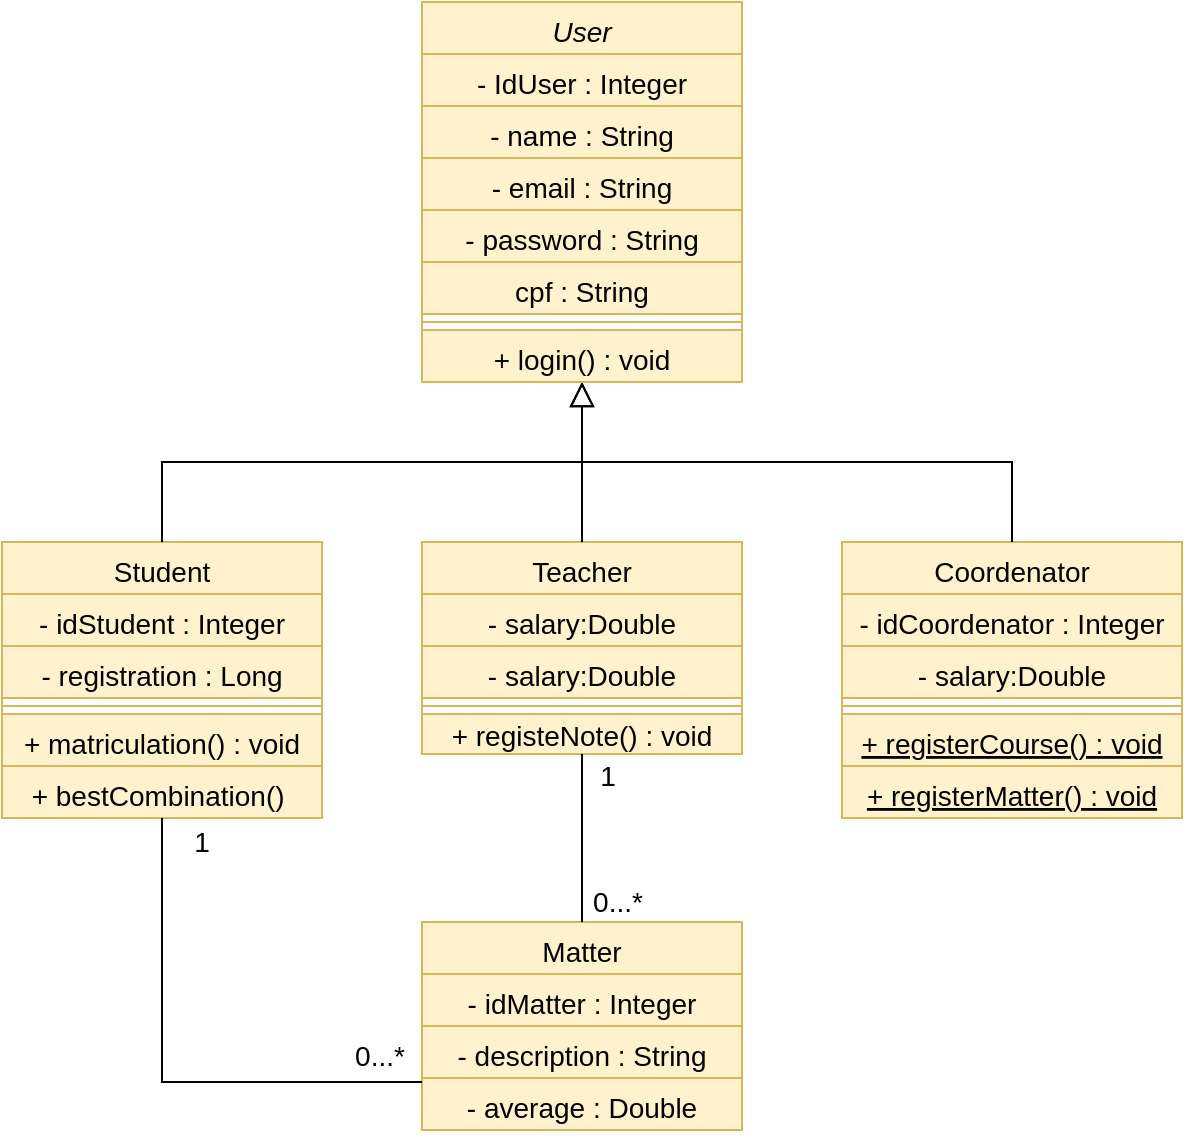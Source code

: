 <mxfile version="13.7.5" type="device"><diagram id="C5RBs43oDa-KdzZeNtuy" name="Page-1"><mxGraphModel dx="868" dy="433" grid="1" gridSize="10" guides="1" tooltips="1" connect="1" arrows="1" fold="1" page="1" pageScale="1" pageWidth="827" pageHeight="1169" math="0" shadow="0"><root><mxCell id="WIyWlLk6GJQsqaUBKTNV-0"/><mxCell id="WIyWlLk6GJQsqaUBKTNV-1" parent="WIyWlLk6GJQsqaUBKTNV-0"/><mxCell id="zkfFHV4jXpPFQw0GAbJ--6" value="Student" style="swimlane;fontStyle=0;align=center;verticalAlign=top;childLayout=stackLayout;horizontal=1;startSize=26;horizontalStack=0;resizeParent=1;resizeLast=0;collapsible=1;marginBottom=0;rounded=0;shadow=0;strokeWidth=1;fillColor=#fff2cc;strokeColor=#d6b656;fontFamily=Helvetica;labelBorderColor=none;labelBackgroundColor=none;fontSize=14;" parent="WIyWlLk6GJQsqaUBKTNV-1" vertex="1"><mxGeometry x="120" y="360" width="160" height="138" as="geometry"><mxRectangle x="130" y="380" width="160" height="26" as="alternateBounds"/></mxGeometry></mxCell><mxCell id="zkfFHV4jXpPFQw0GAbJ--7" value="- idStudent : Integer&#10;" style="text;align=center;verticalAlign=top;spacingLeft=4;spacingRight=4;overflow=hidden;rotatable=0;points=[[0,0.5],[1,0.5]];portConstraint=eastwest;fillColor=#fff2cc;strokeColor=#d6b656;fontFamily=Helvetica;labelBorderColor=none;labelBackgroundColor=none;fontSize=14;" parent="zkfFHV4jXpPFQw0GAbJ--6" vertex="1"><mxGeometry y="26" width="160" height="26" as="geometry"/></mxCell><mxCell id="FfQc3f6aZquQPbfc-HC9-44" value="- registration : Long&#10;" style="text;align=center;verticalAlign=top;spacingLeft=4;spacingRight=4;overflow=hidden;rotatable=0;points=[[0,0.5],[1,0.5]];portConstraint=eastwest;fillColor=#fff2cc;strokeColor=#d6b656;fontFamily=Helvetica;labelBorderColor=none;labelBackgroundColor=none;fontSize=14;" parent="zkfFHV4jXpPFQw0GAbJ--6" vertex="1"><mxGeometry y="52" width="160" height="26" as="geometry"/></mxCell><mxCell id="zkfFHV4jXpPFQw0GAbJ--9" value="" style="line;strokeWidth=1;align=center;verticalAlign=middle;spacingTop=-1;spacingLeft=3;spacingRight=3;rotatable=0;labelPosition=right;points=[];portConstraint=eastwest;fillColor=#fff2cc;strokeColor=#d6b656;fontFamily=Helvetica;labelBorderColor=none;labelBackgroundColor=none;fontSize=14;" parent="zkfFHV4jXpPFQw0GAbJ--6" vertex="1"><mxGeometry y="78" width="160" height="8" as="geometry"/></mxCell><mxCell id="zkfFHV4jXpPFQw0GAbJ--10" value="+ matriculation() : void" style="text;align=center;verticalAlign=top;spacingLeft=4;spacingRight=4;overflow=hidden;rotatable=0;points=[[0,0.5],[1,0.5]];portConstraint=eastwest;fontStyle=0;fillColor=#fff2cc;strokeColor=#d6b656;fontFamily=Helvetica;labelBorderColor=none;labelBackgroundColor=none;fontSize=14;" parent="zkfFHV4jXpPFQw0GAbJ--6" vertex="1"><mxGeometry y="86" width="160" height="26" as="geometry"/></mxCell><mxCell id="zkfFHV4jXpPFQw0GAbJ--11" value="+ bestCombination() " style="text;align=center;verticalAlign=top;spacingLeft=4;spacingRight=4;overflow=hidden;rotatable=0;points=[[0,0.5],[1,0.5]];portConstraint=eastwest;fillColor=#fff2cc;strokeColor=#d6b656;fontFamily=Helvetica;labelBorderColor=none;labelBackgroundColor=none;fontSize=14;" parent="zkfFHV4jXpPFQw0GAbJ--6" vertex="1"><mxGeometry y="112" width="160" height="26" as="geometry"/></mxCell><mxCell id="zkfFHV4jXpPFQw0GAbJ--12" value="" style="endArrow=block;endSize=10;endFill=0;shadow=0;strokeWidth=1;rounded=0;edgeStyle=elbowEdgeStyle;elbow=vertical;align=center;fillColor=#fff2cc;fontFamily=Helvetica;labelBorderColor=none;labelBackgroundColor=none;fontSize=14;" parent="WIyWlLk6GJQsqaUBKTNV-1" source="zkfFHV4jXpPFQw0GAbJ--6" target="zkfFHV4jXpPFQw0GAbJ--0" edge="1"><mxGeometry width="160" relative="1" as="geometry"><mxPoint x="200" y="203" as="sourcePoint"/><mxPoint x="200" y="203" as="targetPoint"/></mxGeometry></mxCell><mxCell id="zkfFHV4jXpPFQw0GAbJ--13" value="Teacher" style="swimlane;fontStyle=0;align=center;verticalAlign=top;childLayout=stackLayout;horizontal=1;startSize=26;horizontalStack=0;resizeParent=1;resizeLast=0;collapsible=1;marginBottom=0;rounded=0;shadow=0;strokeWidth=1;fillColor=#fff2cc;strokeColor=#d6b656;fontFamily=Helvetica;labelBorderColor=none;labelBackgroundColor=none;fontSize=14;" parent="WIyWlLk6GJQsqaUBKTNV-1" vertex="1"><mxGeometry x="330" y="360" width="160" height="106" as="geometry"><mxRectangle x="340" y="380" width="170" height="26" as="alternateBounds"/></mxGeometry></mxCell><mxCell id="zkfFHV4jXpPFQw0GAbJ--14" value="- salary:Double" style="text;align=center;verticalAlign=top;spacingLeft=4;spacingRight=4;overflow=hidden;rotatable=0;points=[[0,0.5],[1,0.5]];portConstraint=eastwest;fillColor=#fff2cc;strokeColor=#d6b656;fontFamily=Helvetica;labelBorderColor=none;labelBackgroundColor=none;fontSize=14;" parent="zkfFHV4jXpPFQw0GAbJ--13" vertex="1"><mxGeometry y="26" width="160" height="26" as="geometry"/></mxCell><mxCell id="FfQc3f6aZquQPbfc-HC9-54" value="- salary:Double" style="text;align=center;verticalAlign=top;spacingLeft=4;spacingRight=4;overflow=hidden;rotatable=0;points=[[0,0.5],[1,0.5]];portConstraint=eastwest;fillColor=#fff2cc;strokeColor=#d6b656;fontFamily=Helvetica;labelBorderColor=none;labelBackgroundColor=none;fontSize=14;" parent="zkfFHV4jXpPFQw0GAbJ--13" vertex="1"><mxGeometry y="52" width="160" height="26" as="geometry"/></mxCell><mxCell id="zkfFHV4jXpPFQw0GAbJ--15" value="" style="line;strokeWidth=1;align=center;verticalAlign=middle;spacingTop=-1;spacingLeft=3;spacingRight=3;rotatable=0;labelPosition=right;points=[];portConstraint=eastwest;fillColor=#fff2cc;strokeColor=#d6b656;fontFamily=Helvetica;labelBorderColor=none;labelBackgroundColor=none;fontSize=14;" parent="zkfFHV4jXpPFQw0GAbJ--13" vertex="1"><mxGeometry y="78" width="160" height="8" as="geometry"/></mxCell><mxCell id="FfQc3f6aZquQPbfc-HC9-24" value="+ registeNote() : void" style="text;align=center;verticalAlign=middle;resizable=0;points=[];autosize=1;fillColor=#fff2cc;strokeColor=#d6b656;fontFamily=Helvetica;labelBorderColor=none;labelBackgroundColor=none;fontSize=14;" parent="zkfFHV4jXpPFQw0GAbJ--13" vertex="1"><mxGeometry y="86" width="160" height="20" as="geometry"/></mxCell><mxCell id="zkfFHV4jXpPFQw0GAbJ--16" value="" style="endArrow=block;endSize=10;endFill=0;shadow=0;strokeWidth=1;rounded=0;edgeStyle=elbowEdgeStyle;elbow=vertical;align=center;fillColor=#fff2cc;fontFamily=Helvetica;labelBorderColor=none;labelBackgroundColor=none;fontSize=14;" parent="WIyWlLk6GJQsqaUBKTNV-1" source="zkfFHV4jXpPFQw0GAbJ--13" target="zkfFHV4jXpPFQw0GAbJ--0" edge="1"><mxGeometry width="160" relative="1" as="geometry"><mxPoint x="210" y="373" as="sourcePoint"/><mxPoint x="310" y="271" as="targetPoint"/></mxGeometry></mxCell><mxCell id="FfQc3f6aZquQPbfc-HC9-3" value="Coordenator" style="swimlane;fontStyle=0;align=center;verticalAlign=top;childLayout=stackLayout;horizontal=1;startSize=26;horizontalStack=0;resizeParent=1;resizeLast=0;collapsible=1;marginBottom=0;rounded=0;shadow=0;strokeWidth=1;fillColor=#fff2cc;strokeColor=#d6b656;fontFamily=Helvetica;labelBorderColor=none;labelBackgroundColor=none;fontSize=14;" parent="WIyWlLk6GJQsqaUBKTNV-1" vertex="1"><mxGeometry x="540" y="360" width="170" height="138" as="geometry"><mxRectangle x="130" y="380" width="160" height="26" as="alternateBounds"/></mxGeometry></mxCell><mxCell id="FfQc3f6aZquQPbfc-HC9-4" value="- idCoordenator : Integer" style="text;align=center;verticalAlign=top;spacingLeft=4;spacingRight=4;overflow=hidden;rotatable=0;points=[[0,0.5],[1,0.5]];portConstraint=eastwest;fillColor=#fff2cc;strokeColor=#d6b656;fontFamily=Helvetica;labelBorderColor=none;labelBackgroundColor=none;fontSize=14;" parent="FfQc3f6aZquQPbfc-HC9-3" vertex="1"><mxGeometry y="26" width="170" height="26" as="geometry"/></mxCell><mxCell id="FfQc3f6aZquQPbfc-HC9-20" value="- salary:Double" style="text;align=center;verticalAlign=top;spacingLeft=4;spacingRight=4;overflow=hidden;rotatable=0;points=[[0,0.5],[1,0.5]];portConstraint=eastwest;fillColor=#fff2cc;strokeColor=#d6b656;fontFamily=Helvetica;labelBorderColor=none;labelBackgroundColor=none;fontSize=14;" parent="FfQc3f6aZquQPbfc-HC9-3" vertex="1"><mxGeometry y="52" width="170" height="26" as="geometry"/></mxCell><mxCell id="FfQc3f6aZquQPbfc-HC9-6" value="" style="line;strokeWidth=1;align=center;verticalAlign=middle;spacingTop=-1;spacingLeft=3;spacingRight=3;rotatable=0;labelPosition=right;points=[];portConstraint=eastwest;fillColor=#fff2cc;strokeColor=#d6b656;fontFamily=Helvetica;labelBorderColor=none;labelBackgroundColor=none;fontSize=14;" parent="FfQc3f6aZquQPbfc-HC9-3" vertex="1"><mxGeometry y="78" width="170" height="8" as="geometry"/></mxCell><mxCell id="FfQc3f6aZquQPbfc-HC9-7" value="+ registerCourse() : void" style="text;align=center;verticalAlign=top;spacingLeft=4;spacingRight=4;overflow=hidden;rotatable=0;points=[[0,0.5],[1,0.5]];portConstraint=eastwest;fontStyle=4;fillColor=#fff2cc;strokeColor=#d6b656;fontFamily=Helvetica;labelBorderColor=none;labelBackgroundColor=none;fontSize=14;" parent="FfQc3f6aZquQPbfc-HC9-3" vertex="1"><mxGeometry y="86" width="170" height="26" as="geometry"/></mxCell><mxCell id="FfQc3f6aZquQPbfc-HC9-27" value="+ registerMatter() : void" style="text;align=center;verticalAlign=top;spacingLeft=4;spacingRight=4;overflow=hidden;rotatable=0;points=[[0,0.5],[1,0.5]];portConstraint=eastwest;fontStyle=4;fillColor=#fff2cc;strokeColor=#d6b656;fontFamily=Helvetica;labelBorderColor=none;labelBackgroundColor=none;fontSize=14;" parent="FfQc3f6aZquQPbfc-HC9-3" vertex="1"><mxGeometry y="112" width="170" height="26" as="geometry"/></mxCell><mxCell id="FfQc3f6aZquQPbfc-HC9-17" value="" style="endArrow=none;entryX=0.5;entryY=0;entryDx=0;entryDy=0;rounded=0;align=center;fillColor=#fff2cc;fontFamily=Helvetica;labelBorderColor=none;labelBackgroundColor=none;fontSize=14;" parent="WIyWlLk6GJQsqaUBKTNV-1" target="FfQc3f6aZquQPbfc-HC9-3" edge="1"><mxGeometry width="50" height="50" relative="1" as="geometry"><mxPoint x="410" y="320" as="sourcePoint"/><mxPoint x="560" y="290" as="targetPoint"/><Array as="points"><mxPoint x="470" y="320"/><mxPoint x="625" y="320"/></Array></mxGeometry></mxCell><mxCell id="zkfFHV4jXpPFQw0GAbJ--0" value="User" style="swimlane;fontStyle=2;align=center;verticalAlign=top;childLayout=stackLayout;horizontal=1;startSize=26;horizontalStack=0;resizeParent=1;resizeLast=0;collapsible=1;marginBottom=0;rounded=0;shadow=0;strokeWidth=1;fillColor=#fff2cc;strokeColor=#d6b656;fontFamily=Helvetica;labelBorderColor=none;labelBackgroundColor=none;fontSize=14;" parent="WIyWlLk6GJQsqaUBKTNV-1" vertex="1"><mxGeometry x="330" y="90" width="160" height="190" as="geometry"><mxRectangle x="230" y="140" width="160" height="26" as="alternateBounds"/></mxGeometry></mxCell><mxCell id="zkfFHV4jXpPFQw0GAbJ--1" value="- IdUser : Integer&#10;" style="text;align=center;verticalAlign=top;spacingLeft=4;spacingRight=4;overflow=hidden;rotatable=0;points=[[0,0.5],[1,0.5]];portConstraint=eastwest;fillColor=#fff2cc;strokeColor=#d6b656;fontFamily=Helvetica;labelBorderColor=none;labelBackgroundColor=none;fontSize=14;" parent="zkfFHV4jXpPFQw0GAbJ--0" vertex="1"><mxGeometry y="26" width="160" height="26" as="geometry"/></mxCell><mxCell id="zkfFHV4jXpPFQw0GAbJ--3" value="- name : String" style="text;align=center;verticalAlign=top;spacingLeft=4;spacingRight=4;overflow=hidden;rotatable=0;points=[[0,0.5],[1,0.5]];portConstraint=eastwest;rounded=0;shadow=0;fillColor=#fff2cc;strokeColor=#d6b656;fontFamily=Helvetica;labelBorderColor=none;labelBackgroundColor=none;fontSize=14;" parent="zkfFHV4jXpPFQw0GAbJ--0" vertex="1"><mxGeometry y="52" width="160" height="26" as="geometry"/></mxCell><mxCell id="FfQc3f6aZquQPbfc-HC9-19" value="- email : String&#10;&#10;" style="text;align=center;verticalAlign=top;spacingLeft=4;spacingRight=4;overflow=hidden;rotatable=0;points=[[0,0.5],[1,0.5]];portConstraint=eastwest;rounded=0;shadow=0;fillColor=#fff2cc;strokeColor=#d6b656;fontFamily=Helvetica;labelBorderColor=none;labelBackgroundColor=none;fontSize=14;" parent="zkfFHV4jXpPFQw0GAbJ--0" vertex="1"><mxGeometry y="78" width="160" height="26" as="geometry"/></mxCell><mxCell id="FfQc3f6aZquQPbfc-HC9-0" value="- password : String&#10;&#10;" style="text;align=center;verticalAlign=top;spacingLeft=4;spacingRight=4;overflow=hidden;rotatable=0;points=[[0,0.5],[1,0.5]];portConstraint=eastwest;rounded=0;shadow=0;fillColor=#fff2cc;strokeColor=#d6b656;fontFamily=Helvetica;labelBorderColor=none;labelBackgroundColor=none;fontSize=14;" parent="zkfFHV4jXpPFQw0GAbJ--0" vertex="1"><mxGeometry y="104" width="160" height="26" as="geometry"/></mxCell><mxCell id="FfQc3f6aZquQPbfc-HC9-1" value="cpf : String&#10;&#10;" style="text;align=center;verticalAlign=top;spacingLeft=4;spacingRight=4;overflow=hidden;rotatable=0;points=[[0,0.5],[1,0.5]];portConstraint=eastwest;rounded=0;shadow=0;fillColor=#fff2cc;strokeColor=#d6b656;fontFamily=Helvetica;labelBorderColor=none;labelBackgroundColor=none;fontSize=14;" parent="zkfFHV4jXpPFQw0GAbJ--0" vertex="1"><mxGeometry y="130" width="160" height="26" as="geometry"/></mxCell><mxCell id="zkfFHV4jXpPFQw0GAbJ--4" value="" style="line;strokeWidth=1;align=center;verticalAlign=middle;spacingTop=-1;spacingLeft=3;spacingRight=3;rotatable=0;labelPosition=right;points=[];portConstraint=eastwest;fillColor=#fff2cc;strokeColor=#d6b656;fontFamily=Helvetica;labelBorderColor=none;labelBackgroundColor=none;fontSize=14;" parent="zkfFHV4jXpPFQw0GAbJ--0" vertex="1"><mxGeometry y="156" width="160" height="8" as="geometry"/></mxCell><mxCell id="zkfFHV4jXpPFQw0GAbJ--5" value="+ login() : void" style="text;align=center;verticalAlign=top;spacingLeft=4;spacingRight=4;overflow=hidden;rotatable=0;points=[[0,0.5],[1,0.5]];portConstraint=eastwest;fillColor=#fff2cc;strokeColor=#d6b656;fontFamily=Helvetica;labelBorderColor=none;labelBackgroundColor=none;fontSize=14;" parent="zkfFHV4jXpPFQw0GAbJ--0" vertex="1"><mxGeometry y="164" width="160" height="26" as="geometry"/></mxCell><mxCell id="FfQc3f6aZquQPbfc-HC9-28" value="Matter" style="swimlane;fontStyle=0;align=center;verticalAlign=top;childLayout=stackLayout;horizontal=1;startSize=26;horizontalStack=0;resizeParent=1;resizeLast=0;collapsible=1;marginBottom=0;rounded=0;shadow=0;strokeWidth=1;fillColor=#fff2cc;strokeColor=#d6b656;fontFamily=Helvetica;labelBorderColor=none;labelBackgroundColor=none;fontSize=14;" parent="WIyWlLk6GJQsqaUBKTNV-1" vertex="1"><mxGeometry x="330" y="550" width="160" height="104" as="geometry"><mxRectangle x="130" y="380" width="160" height="26" as="alternateBounds"/></mxGeometry></mxCell><mxCell id="FfQc3f6aZquQPbfc-HC9-29" value="- idMatter : Integer" style="text;align=center;verticalAlign=top;spacingLeft=4;spacingRight=4;overflow=hidden;rotatable=0;points=[[0,0.5],[1,0.5]];portConstraint=eastwest;fillColor=#fff2cc;strokeColor=#d6b656;fontFamily=Helvetica;labelBorderColor=none;labelBackgroundColor=none;fontSize=14;" parent="FfQc3f6aZquQPbfc-HC9-28" vertex="1"><mxGeometry y="26" width="160" height="26" as="geometry"/></mxCell><mxCell id="FfQc3f6aZquQPbfc-HC9-38" value="- description : String&#10;" style="text;align=center;verticalAlign=top;spacingLeft=4;spacingRight=4;overflow=hidden;rotatable=0;points=[[0,0.5],[1,0.5]];portConstraint=eastwest;fillColor=#fff2cc;strokeColor=#d6b656;fontFamily=Helvetica;labelBorderColor=none;labelBackgroundColor=none;fontSize=14;" parent="FfQc3f6aZquQPbfc-HC9-28" vertex="1"><mxGeometry y="52" width="160" height="26" as="geometry"/></mxCell><mxCell id="FfQc3f6aZquQPbfc-HC9-30" value="- average : Double" style="text;align=center;verticalAlign=top;spacingLeft=4;spacingRight=4;overflow=hidden;rotatable=0;points=[[0,0.5],[1,0.5]];portConstraint=eastwest;fillColor=#fff2cc;strokeColor=#d6b656;fontFamily=Helvetica;labelBorderColor=none;labelBackgroundColor=none;fontSize=14;" parent="FfQc3f6aZquQPbfc-HC9-28" vertex="1"><mxGeometry y="78" width="160" height="26" as="geometry"/></mxCell><mxCell id="FfQc3f6aZquQPbfc-HC9-35" value="" style="endArrow=none;html=1;labelBackgroundColor=none;strokeColor=#000000;fontFamily=Helvetica;fontSize=14;fontColor=none;align=center;entryX=0.5;entryY=1;entryDx=0;entryDy=0;rounded=0;" parent="WIyWlLk6GJQsqaUBKTNV-1" target="zkfFHV4jXpPFQw0GAbJ--6" edge="1"><mxGeometry width="50" height="50" relative="1" as="geometry"><mxPoint x="330" y="630" as="sourcePoint"/><mxPoint x="190" y="550" as="targetPoint"/><Array as="points"><mxPoint x="200" y="630"/></Array></mxGeometry></mxCell><mxCell id="FfQc3f6aZquQPbfc-HC9-37" value="" style="endArrow=none;html=1;labelBackgroundColor=none;strokeColor=#000000;fontFamily=Helvetica;fontSize=14;fontColor=none;align=center;entryX=0.5;entryY=1;entryDx=0;entryDy=0;exitX=0.5;exitY=0;exitDx=0;exitDy=0;" parent="WIyWlLk6GJQsqaUBKTNV-1" source="FfQc3f6aZquQPbfc-HC9-28" target="zkfFHV4jXpPFQw0GAbJ--13" edge="1"><mxGeometry width="50" height="50" relative="1" as="geometry"><mxPoint x="390" y="540" as="sourcePoint"/><mxPoint x="440" y="490" as="targetPoint"/></mxGeometry></mxCell><mxCell id="FfQc3f6aZquQPbfc-HC9-45" value="1" style="text;html=1;strokeColor=none;fillColor=none;align=center;verticalAlign=middle;whiteSpace=wrap;rounded=0;labelBackgroundColor=none;fontFamily=Helvetica;fontSize=14;fontColor=none;" parent="WIyWlLk6GJQsqaUBKTNV-1" vertex="1"><mxGeometry x="200" y="500" width="40" height="20" as="geometry"/></mxCell><mxCell id="FfQc3f6aZquQPbfc-HC9-49" value="0...*" style="text;html=1;strokeColor=none;fillColor=none;align=center;verticalAlign=middle;whiteSpace=wrap;rounded=0;labelBackgroundColor=none;fontFamily=Helvetica;fontSize=14;fontColor=none;" parent="WIyWlLk6GJQsqaUBKTNV-1" vertex="1"><mxGeometry x="289" y="607" width="40" height="20" as="geometry"/></mxCell><mxCell id="FfQc3f6aZquQPbfc-HC9-50" value="0...*" style="text;html=1;strokeColor=none;fillColor=none;align=center;verticalAlign=middle;whiteSpace=wrap;rounded=0;labelBackgroundColor=none;fontFamily=Helvetica;fontSize=14;fontColor=none;" parent="WIyWlLk6GJQsqaUBKTNV-1" vertex="1"><mxGeometry x="408" y="530" width="40" height="20" as="geometry"/></mxCell><mxCell id="FfQc3f6aZquQPbfc-HC9-51" value="1" style="text;html=1;strokeColor=none;fillColor=none;align=center;verticalAlign=middle;whiteSpace=wrap;rounded=0;labelBackgroundColor=none;fontFamily=Helvetica;fontSize=14;fontColor=none;" parent="WIyWlLk6GJQsqaUBKTNV-1" vertex="1"><mxGeometry x="403" y="467" width="40" height="20" as="geometry"/></mxCell></root></mxGraphModel></diagram></mxfile>